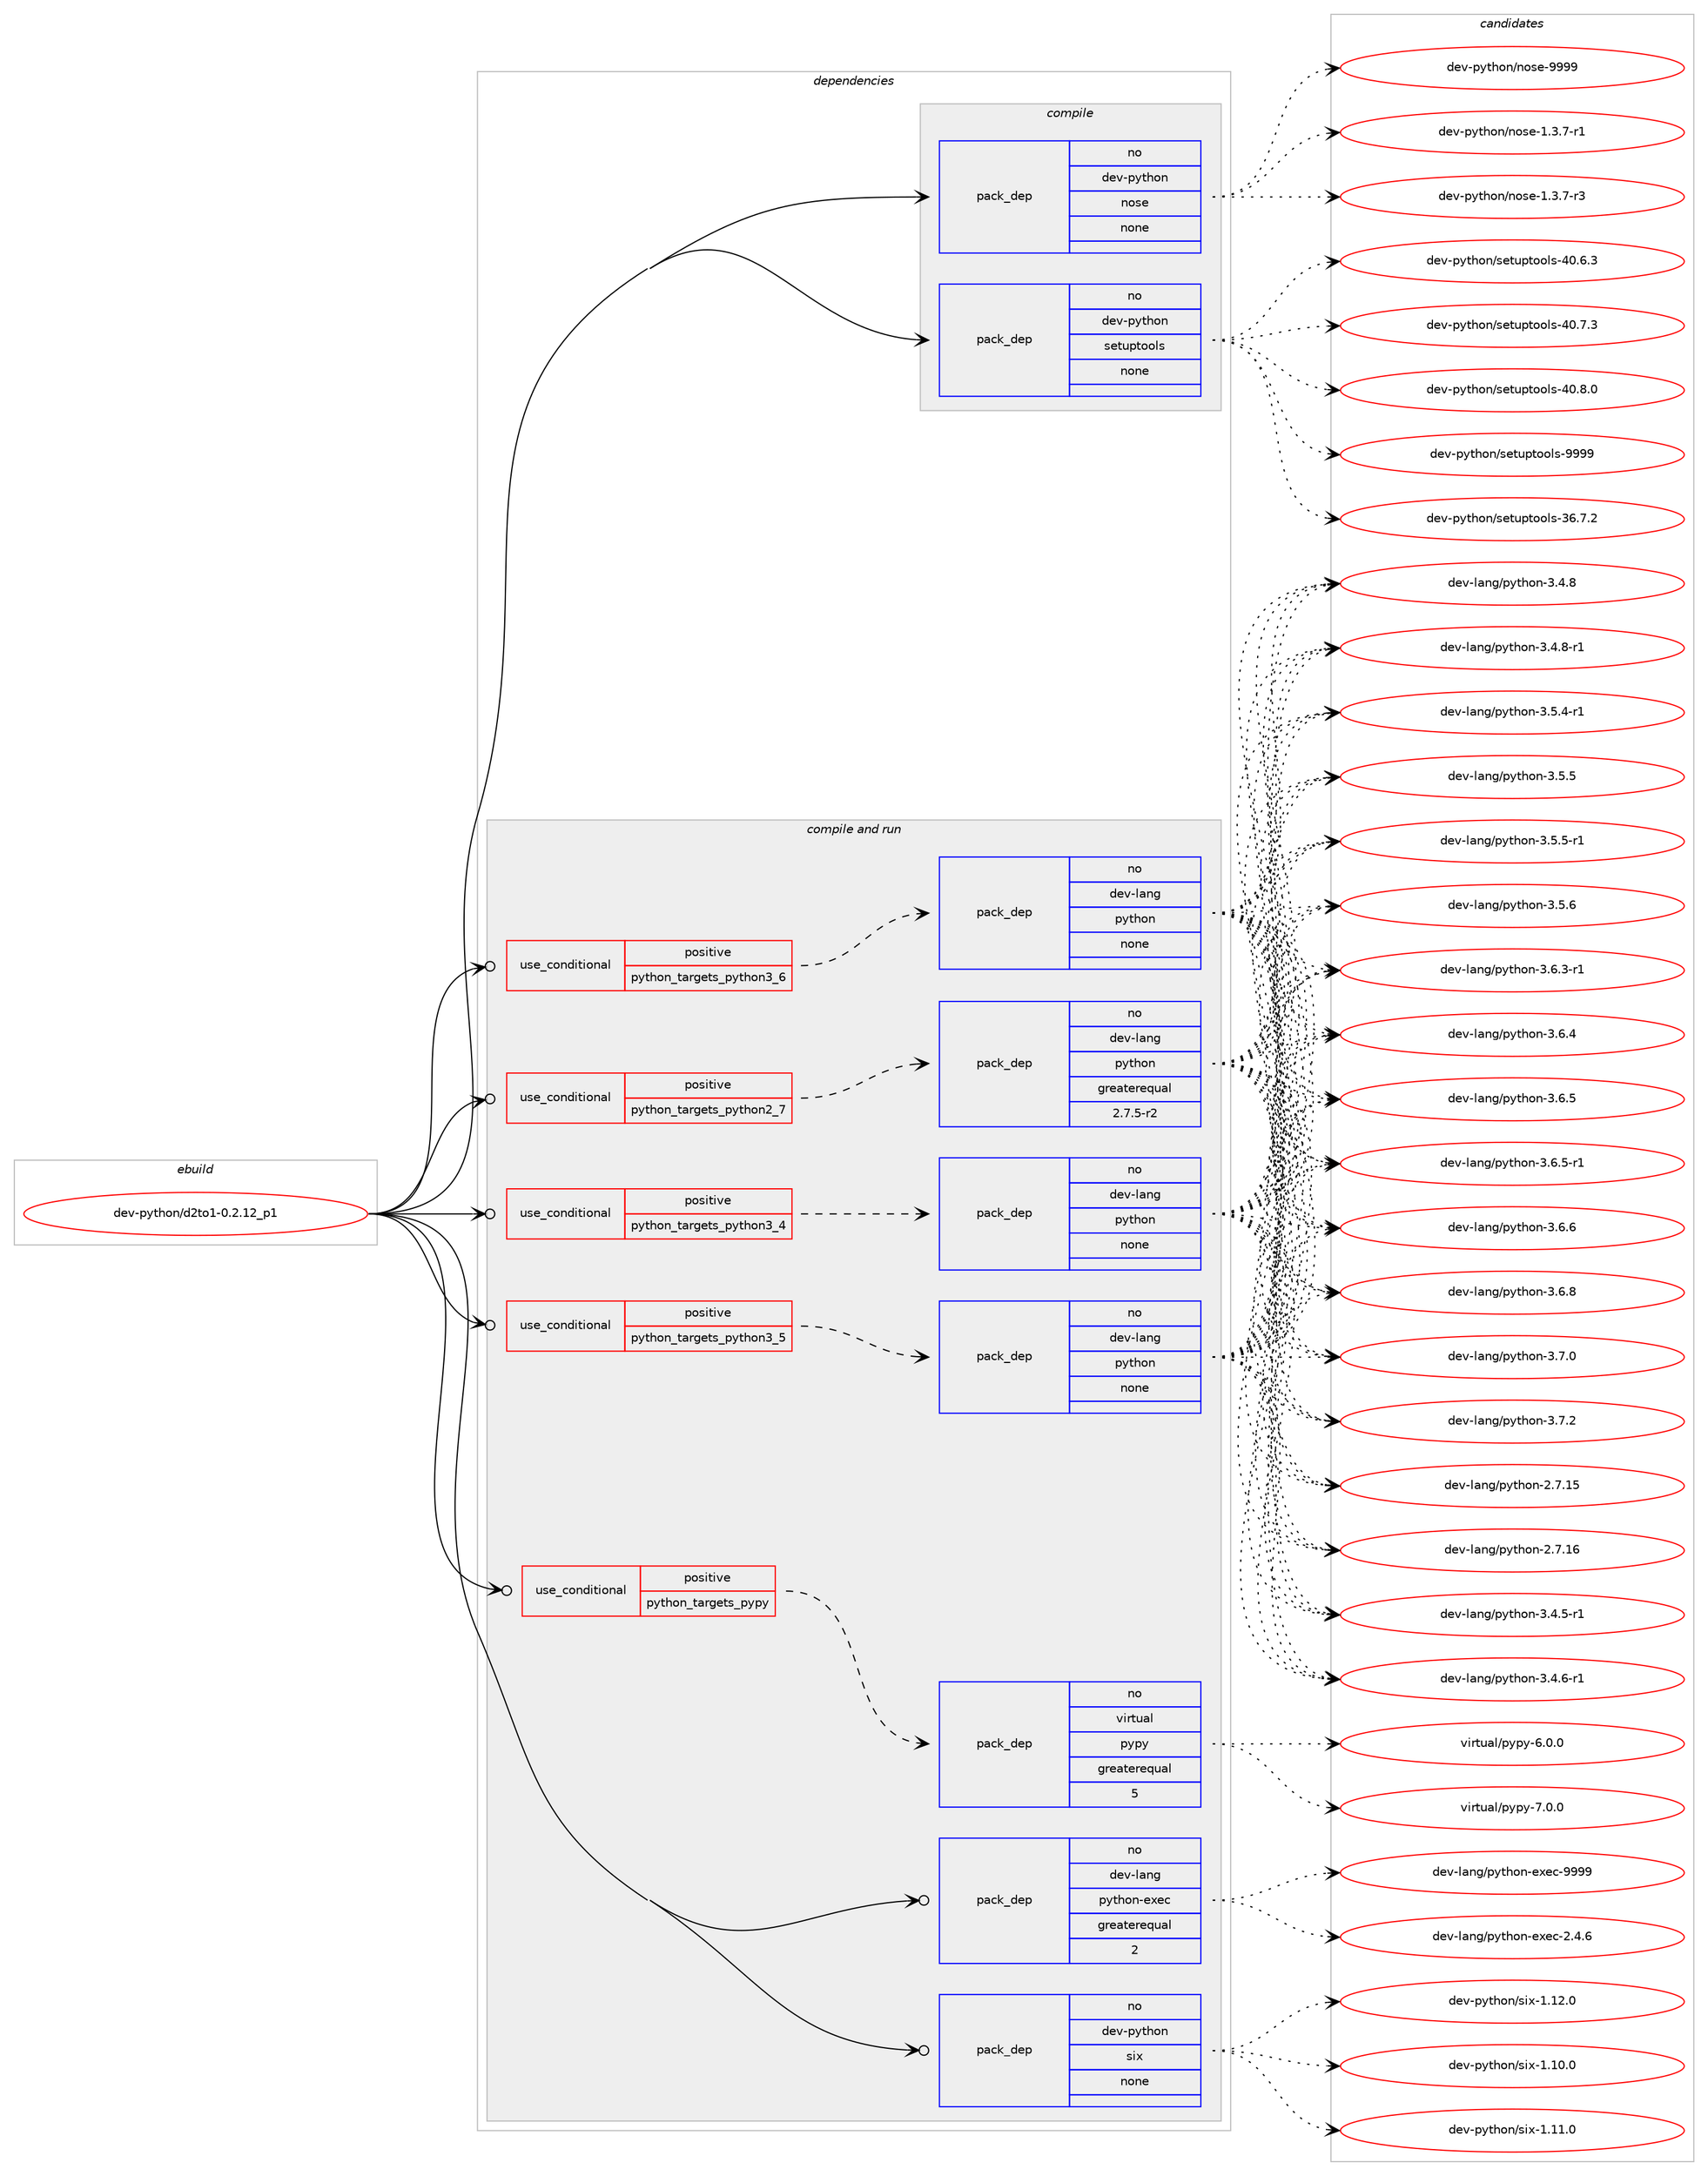 digraph prolog {

# *************
# Graph options
# *************

newrank=true;
concentrate=true;
compound=true;
graph [rankdir=LR,fontname=Helvetica,fontsize=10,ranksep=1.5];#, ranksep=2.5, nodesep=0.2];
edge  [arrowhead=vee];
node  [fontname=Helvetica,fontsize=10];

# **********
# The ebuild
# **********

subgraph cluster_leftcol {
color=gray;
rank=same;
label=<<i>ebuild</i>>;
id [label="dev-python/d2to1-0.2.12_p1", color=red, width=4, href="../dev-python/d2to1-0.2.12_p1.svg"];
}

# ****************
# The dependencies
# ****************

subgraph cluster_midcol {
color=gray;
label=<<i>dependencies</i>>;
subgraph cluster_compile {
fillcolor="#eeeeee";
style=filled;
label=<<i>compile</i>>;
subgraph pack1008887 {
dependency1405182 [label=<<TABLE BORDER="0" CELLBORDER="1" CELLSPACING="0" CELLPADDING="4" WIDTH="220"><TR><TD ROWSPAN="6" CELLPADDING="30">pack_dep</TD></TR><TR><TD WIDTH="110">no</TD></TR><TR><TD>dev-python</TD></TR><TR><TD>nose</TD></TR><TR><TD>none</TD></TR><TR><TD></TD></TR></TABLE>>, shape=none, color=blue];
}
id:e -> dependency1405182:w [weight=20,style="solid",arrowhead="vee"];
subgraph pack1008888 {
dependency1405183 [label=<<TABLE BORDER="0" CELLBORDER="1" CELLSPACING="0" CELLPADDING="4" WIDTH="220"><TR><TD ROWSPAN="6" CELLPADDING="30">pack_dep</TD></TR><TR><TD WIDTH="110">no</TD></TR><TR><TD>dev-python</TD></TR><TR><TD>setuptools</TD></TR><TR><TD>none</TD></TR><TR><TD></TD></TR></TABLE>>, shape=none, color=blue];
}
id:e -> dependency1405183:w [weight=20,style="solid",arrowhead="vee"];
}
subgraph cluster_compileandrun {
fillcolor="#eeeeee";
style=filled;
label=<<i>compile and run</i>>;
subgraph cond373050 {
dependency1405184 [label=<<TABLE BORDER="0" CELLBORDER="1" CELLSPACING="0" CELLPADDING="4"><TR><TD ROWSPAN="3" CELLPADDING="10">use_conditional</TD></TR><TR><TD>positive</TD></TR><TR><TD>python_targets_pypy</TD></TR></TABLE>>, shape=none, color=red];
subgraph pack1008889 {
dependency1405185 [label=<<TABLE BORDER="0" CELLBORDER="1" CELLSPACING="0" CELLPADDING="4" WIDTH="220"><TR><TD ROWSPAN="6" CELLPADDING="30">pack_dep</TD></TR><TR><TD WIDTH="110">no</TD></TR><TR><TD>virtual</TD></TR><TR><TD>pypy</TD></TR><TR><TD>greaterequal</TD></TR><TR><TD>5</TD></TR></TABLE>>, shape=none, color=blue];
}
dependency1405184:e -> dependency1405185:w [weight=20,style="dashed",arrowhead="vee"];
}
id:e -> dependency1405184:w [weight=20,style="solid",arrowhead="odotvee"];
subgraph cond373051 {
dependency1405186 [label=<<TABLE BORDER="0" CELLBORDER="1" CELLSPACING="0" CELLPADDING="4"><TR><TD ROWSPAN="3" CELLPADDING="10">use_conditional</TD></TR><TR><TD>positive</TD></TR><TR><TD>python_targets_python2_7</TD></TR></TABLE>>, shape=none, color=red];
subgraph pack1008890 {
dependency1405187 [label=<<TABLE BORDER="0" CELLBORDER="1" CELLSPACING="0" CELLPADDING="4" WIDTH="220"><TR><TD ROWSPAN="6" CELLPADDING="30">pack_dep</TD></TR><TR><TD WIDTH="110">no</TD></TR><TR><TD>dev-lang</TD></TR><TR><TD>python</TD></TR><TR><TD>greaterequal</TD></TR><TR><TD>2.7.5-r2</TD></TR></TABLE>>, shape=none, color=blue];
}
dependency1405186:e -> dependency1405187:w [weight=20,style="dashed",arrowhead="vee"];
}
id:e -> dependency1405186:w [weight=20,style="solid",arrowhead="odotvee"];
subgraph cond373052 {
dependency1405188 [label=<<TABLE BORDER="0" CELLBORDER="1" CELLSPACING="0" CELLPADDING="4"><TR><TD ROWSPAN="3" CELLPADDING="10">use_conditional</TD></TR><TR><TD>positive</TD></TR><TR><TD>python_targets_python3_4</TD></TR></TABLE>>, shape=none, color=red];
subgraph pack1008891 {
dependency1405189 [label=<<TABLE BORDER="0" CELLBORDER="1" CELLSPACING="0" CELLPADDING="4" WIDTH="220"><TR><TD ROWSPAN="6" CELLPADDING="30">pack_dep</TD></TR><TR><TD WIDTH="110">no</TD></TR><TR><TD>dev-lang</TD></TR><TR><TD>python</TD></TR><TR><TD>none</TD></TR><TR><TD></TD></TR></TABLE>>, shape=none, color=blue];
}
dependency1405188:e -> dependency1405189:w [weight=20,style="dashed",arrowhead="vee"];
}
id:e -> dependency1405188:w [weight=20,style="solid",arrowhead="odotvee"];
subgraph cond373053 {
dependency1405190 [label=<<TABLE BORDER="0" CELLBORDER="1" CELLSPACING="0" CELLPADDING="4"><TR><TD ROWSPAN="3" CELLPADDING="10">use_conditional</TD></TR><TR><TD>positive</TD></TR><TR><TD>python_targets_python3_5</TD></TR></TABLE>>, shape=none, color=red];
subgraph pack1008892 {
dependency1405191 [label=<<TABLE BORDER="0" CELLBORDER="1" CELLSPACING="0" CELLPADDING="4" WIDTH="220"><TR><TD ROWSPAN="6" CELLPADDING="30">pack_dep</TD></TR><TR><TD WIDTH="110">no</TD></TR><TR><TD>dev-lang</TD></TR><TR><TD>python</TD></TR><TR><TD>none</TD></TR><TR><TD></TD></TR></TABLE>>, shape=none, color=blue];
}
dependency1405190:e -> dependency1405191:w [weight=20,style="dashed",arrowhead="vee"];
}
id:e -> dependency1405190:w [weight=20,style="solid",arrowhead="odotvee"];
subgraph cond373054 {
dependency1405192 [label=<<TABLE BORDER="0" CELLBORDER="1" CELLSPACING="0" CELLPADDING="4"><TR><TD ROWSPAN="3" CELLPADDING="10">use_conditional</TD></TR><TR><TD>positive</TD></TR><TR><TD>python_targets_python3_6</TD></TR></TABLE>>, shape=none, color=red];
subgraph pack1008893 {
dependency1405193 [label=<<TABLE BORDER="0" CELLBORDER="1" CELLSPACING="0" CELLPADDING="4" WIDTH="220"><TR><TD ROWSPAN="6" CELLPADDING="30">pack_dep</TD></TR><TR><TD WIDTH="110">no</TD></TR><TR><TD>dev-lang</TD></TR><TR><TD>python</TD></TR><TR><TD>none</TD></TR><TR><TD></TD></TR></TABLE>>, shape=none, color=blue];
}
dependency1405192:e -> dependency1405193:w [weight=20,style="dashed",arrowhead="vee"];
}
id:e -> dependency1405192:w [weight=20,style="solid",arrowhead="odotvee"];
subgraph pack1008894 {
dependency1405194 [label=<<TABLE BORDER="0" CELLBORDER="1" CELLSPACING="0" CELLPADDING="4" WIDTH="220"><TR><TD ROWSPAN="6" CELLPADDING="30">pack_dep</TD></TR><TR><TD WIDTH="110">no</TD></TR><TR><TD>dev-lang</TD></TR><TR><TD>python-exec</TD></TR><TR><TD>greaterequal</TD></TR><TR><TD>2</TD></TR></TABLE>>, shape=none, color=blue];
}
id:e -> dependency1405194:w [weight=20,style="solid",arrowhead="odotvee"];
subgraph pack1008895 {
dependency1405195 [label=<<TABLE BORDER="0" CELLBORDER="1" CELLSPACING="0" CELLPADDING="4" WIDTH="220"><TR><TD ROWSPAN="6" CELLPADDING="30">pack_dep</TD></TR><TR><TD WIDTH="110">no</TD></TR><TR><TD>dev-python</TD></TR><TR><TD>six</TD></TR><TR><TD>none</TD></TR><TR><TD></TD></TR></TABLE>>, shape=none, color=blue];
}
id:e -> dependency1405195:w [weight=20,style="solid",arrowhead="odotvee"];
}
subgraph cluster_run {
fillcolor="#eeeeee";
style=filled;
label=<<i>run</i>>;
}
}

# **************
# The candidates
# **************

subgraph cluster_choices {
rank=same;
color=gray;
label=<<i>candidates</i>>;

subgraph choice1008887 {
color=black;
nodesep=1;
choice10010111845112121116104111110471101111151014549465146554511449 [label="dev-python/nose-1.3.7-r1", color=red, width=4,href="../dev-python/nose-1.3.7-r1.svg"];
choice10010111845112121116104111110471101111151014549465146554511451 [label="dev-python/nose-1.3.7-r3", color=red, width=4,href="../dev-python/nose-1.3.7-r3.svg"];
choice10010111845112121116104111110471101111151014557575757 [label="dev-python/nose-9999", color=red, width=4,href="../dev-python/nose-9999.svg"];
dependency1405182:e -> choice10010111845112121116104111110471101111151014549465146554511449:w [style=dotted,weight="100"];
dependency1405182:e -> choice10010111845112121116104111110471101111151014549465146554511451:w [style=dotted,weight="100"];
dependency1405182:e -> choice10010111845112121116104111110471101111151014557575757:w [style=dotted,weight="100"];
}
subgraph choice1008888 {
color=black;
nodesep=1;
choice100101118451121211161041111104711510111611711211611111110811545515446554650 [label="dev-python/setuptools-36.7.2", color=red, width=4,href="../dev-python/setuptools-36.7.2.svg"];
choice100101118451121211161041111104711510111611711211611111110811545524846544651 [label="dev-python/setuptools-40.6.3", color=red, width=4,href="../dev-python/setuptools-40.6.3.svg"];
choice100101118451121211161041111104711510111611711211611111110811545524846554651 [label="dev-python/setuptools-40.7.3", color=red, width=4,href="../dev-python/setuptools-40.7.3.svg"];
choice100101118451121211161041111104711510111611711211611111110811545524846564648 [label="dev-python/setuptools-40.8.0", color=red, width=4,href="../dev-python/setuptools-40.8.0.svg"];
choice10010111845112121116104111110471151011161171121161111111081154557575757 [label="dev-python/setuptools-9999", color=red, width=4,href="../dev-python/setuptools-9999.svg"];
dependency1405183:e -> choice100101118451121211161041111104711510111611711211611111110811545515446554650:w [style=dotted,weight="100"];
dependency1405183:e -> choice100101118451121211161041111104711510111611711211611111110811545524846544651:w [style=dotted,weight="100"];
dependency1405183:e -> choice100101118451121211161041111104711510111611711211611111110811545524846554651:w [style=dotted,weight="100"];
dependency1405183:e -> choice100101118451121211161041111104711510111611711211611111110811545524846564648:w [style=dotted,weight="100"];
dependency1405183:e -> choice10010111845112121116104111110471151011161171121161111111081154557575757:w [style=dotted,weight="100"];
}
subgraph choice1008889 {
color=black;
nodesep=1;
choice1181051141161179710847112121112121455446484648 [label="virtual/pypy-6.0.0", color=red, width=4,href="../virtual/pypy-6.0.0.svg"];
choice1181051141161179710847112121112121455546484648 [label="virtual/pypy-7.0.0", color=red, width=4,href="../virtual/pypy-7.0.0.svg"];
dependency1405185:e -> choice1181051141161179710847112121112121455446484648:w [style=dotted,weight="100"];
dependency1405185:e -> choice1181051141161179710847112121112121455546484648:w [style=dotted,weight="100"];
}
subgraph choice1008890 {
color=black;
nodesep=1;
choice10010111845108971101034711212111610411111045504655464953 [label="dev-lang/python-2.7.15", color=red, width=4,href="../dev-lang/python-2.7.15.svg"];
choice10010111845108971101034711212111610411111045504655464954 [label="dev-lang/python-2.7.16", color=red, width=4,href="../dev-lang/python-2.7.16.svg"];
choice1001011184510897110103471121211161041111104551465246534511449 [label="dev-lang/python-3.4.5-r1", color=red, width=4,href="../dev-lang/python-3.4.5-r1.svg"];
choice1001011184510897110103471121211161041111104551465246544511449 [label="dev-lang/python-3.4.6-r1", color=red, width=4,href="../dev-lang/python-3.4.6-r1.svg"];
choice100101118451089711010347112121116104111110455146524656 [label="dev-lang/python-3.4.8", color=red, width=4,href="../dev-lang/python-3.4.8.svg"];
choice1001011184510897110103471121211161041111104551465246564511449 [label="dev-lang/python-3.4.8-r1", color=red, width=4,href="../dev-lang/python-3.4.8-r1.svg"];
choice1001011184510897110103471121211161041111104551465346524511449 [label="dev-lang/python-3.5.4-r1", color=red, width=4,href="../dev-lang/python-3.5.4-r1.svg"];
choice100101118451089711010347112121116104111110455146534653 [label="dev-lang/python-3.5.5", color=red, width=4,href="../dev-lang/python-3.5.5.svg"];
choice1001011184510897110103471121211161041111104551465346534511449 [label="dev-lang/python-3.5.5-r1", color=red, width=4,href="../dev-lang/python-3.5.5-r1.svg"];
choice100101118451089711010347112121116104111110455146534654 [label="dev-lang/python-3.5.6", color=red, width=4,href="../dev-lang/python-3.5.6.svg"];
choice1001011184510897110103471121211161041111104551465446514511449 [label="dev-lang/python-3.6.3-r1", color=red, width=4,href="../dev-lang/python-3.6.3-r1.svg"];
choice100101118451089711010347112121116104111110455146544652 [label="dev-lang/python-3.6.4", color=red, width=4,href="../dev-lang/python-3.6.4.svg"];
choice100101118451089711010347112121116104111110455146544653 [label="dev-lang/python-3.6.5", color=red, width=4,href="../dev-lang/python-3.6.5.svg"];
choice1001011184510897110103471121211161041111104551465446534511449 [label="dev-lang/python-3.6.5-r1", color=red, width=4,href="../dev-lang/python-3.6.5-r1.svg"];
choice100101118451089711010347112121116104111110455146544654 [label="dev-lang/python-3.6.6", color=red, width=4,href="../dev-lang/python-3.6.6.svg"];
choice100101118451089711010347112121116104111110455146544656 [label="dev-lang/python-3.6.8", color=red, width=4,href="../dev-lang/python-3.6.8.svg"];
choice100101118451089711010347112121116104111110455146554648 [label="dev-lang/python-3.7.0", color=red, width=4,href="../dev-lang/python-3.7.0.svg"];
choice100101118451089711010347112121116104111110455146554650 [label="dev-lang/python-3.7.2", color=red, width=4,href="../dev-lang/python-3.7.2.svg"];
dependency1405187:e -> choice10010111845108971101034711212111610411111045504655464953:w [style=dotted,weight="100"];
dependency1405187:e -> choice10010111845108971101034711212111610411111045504655464954:w [style=dotted,weight="100"];
dependency1405187:e -> choice1001011184510897110103471121211161041111104551465246534511449:w [style=dotted,weight="100"];
dependency1405187:e -> choice1001011184510897110103471121211161041111104551465246544511449:w [style=dotted,weight="100"];
dependency1405187:e -> choice100101118451089711010347112121116104111110455146524656:w [style=dotted,weight="100"];
dependency1405187:e -> choice1001011184510897110103471121211161041111104551465246564511449:w [style=dotted,weight="100"];
dependency1405187:e -> choice1001011184510897110103471121211161041111104551465346524511449:w [style=dotted,weight="100"];
dependency1405187:e -> choice100101118451089711010347112121116104111110455146534653:w [style=dotted,weight="100"];
dependency1405187:e -> choice1001011184510897110103471121211161041111104551465346534511449:w [style=dotted,weight="100"];
dependency1405187:e -> choice100101118451089711010347112121116104111110455146534654:w [style=dotted,weight="100"];
dependency1405187:e -> choice1001011184510897110103471121211161041111104551465446514511449:w [style=dotted,weight="100"];
dependency1405187:e -> choice100101118451089711010347112121116104111110455146544652:w [style=dotted,weight="100"];
dependency1405187:e -> choice100101118451089711010347112121116104111110455146544653:w [style=dotted,weight="100"];
dependency1405187:e -> choice1001011184510897110103471121211161041111104551465446534511449:w [style=dotted,weight="100"];
dependency1405187:e -> choice100101118451089711010347112121116104111110455146544654:w [style=dotted,weight="100"];
dependency1405187:e -> choice100101118451089711010347112121116104111110455146544656:w [style=dotted,weight="100"];
dependency1405187:e -> choice100101118451089711010347112121116104111110455146554648:w [style=dotted,weight="100"];
dependency1405187:e -> choice100101118451089711010347112121116104111110455146554650:w [style=dotted,weight="100"];
}
subgraph choice1008891 {
color=black;
nodesep=1;
choice10010111845108971101034711212111610411111045504655464953 [label="dev-lang/python-2.7.15", color=red, width=4,href="../dev-lang/python-2.7.15.svg"];
choice10010111845108971101034711212111610411111045504655464954 [label="dev-lang/python-2.7.16", color=red, width=4,href="../dev-lang/python-2.7.16.svg"];
choice1001011184510897110103471121211161041111104551465246534511449 [label="dev-lang/python-3.4.5-r1", color=red, width=4,href="../dev-lang/python-3.4.5-r1.svg"];
choice1001011184510897110103471121211161041111104551465246544511449 [label="dev-lang/python-3.4.6-r1", color=red, width=4,href="../dev-lang/python-3.4.6-r1.svg"];
choice100101118451089711010347112121116104111110455146524656 [label="dev-lang/python-3.4.8", color=red, width=4,href="../dev-lang/python-3.4.8.svg"];
choice1001011184510897110103471121211161041111104551465246564511449 [label="dev-lang/python-3.4.8-r1", color=red, width=4,href="../dev-lang/python-3.4.8-r1.svg"];
choice1001011184510897110103471121211161041111104551465346524511449 [label="dev-lang/python-3.5.4-r1", color=red, width=4,href="../dev-lang/python-3.5.4-r1.svg"];
choice100101118451089711010347112121116104111110455146534653 [label="dev-lang/python-3.5.5", color=red, width=4,href="../dev-lang/python-3.5.5.svg"];
choice1001011184510897110103471121211161041111104551465346534511449 [label="dev-lang/python-3.5.5-r1", color=red, width=4,href="../dev-lang/python-3.5.5-r1.svg"];
choice100101118451089711010347112121116104111110455146534654 [label="dev-lang/python-3.5.6", color=red, width=4,href="../dev-lang/python-3.5.6.svg"];
choice1001011184510897110103471121211161041111104551465446514511449 [label="dev-lang/python-3.6.3-r1", color=red, width=4,href="../dev-lang/python-3.6.3-r1.svg"];
choice100101118451089711010347112121116104111110455146544652 [label="dev-lang/python-3.6.4", color=red, width=4,href="../dev-lang/python-3.6.4.svg"];
choice100101118451089711010347112121116104111110455146544653 [label="dev-lang/python-3.6.5", color=red, width=4,href="../dev-lang/python-3.6.5.svg"];
choice1001011184510897110103471121211161041111104551465446534511449 [label="dev-lang/python-3.6.5-r1", color=red, width=4,href="../dev-lang/python-3.6.5-r1.svg"];
choice100101118451089711010347112121116104111110455146544654 [label="dev-lang/python-3.6.6", color=red, width=4,href="../dev-lang/python-3.6.6.svg"];
choice100101118451089711010347112121116104111110455146544656 [label="dev-lang/python-3.6.8", color=red, width=4,href="../dev-lang/python-3.6.8.svg"];
choice100101118451089711010347112121116104111110455146554648 [label="dev-lang/python-3.7.0", color=red, width=4,href="../dev-lang/python-3.7.0.svg"];
choice100101118451089711010347112121116104111110455146554650 [label="dev-lang/python-3.7.2", color=red, width=4,href="../dev-lang/python-3.7.2.svg"];
dependency1405189:e -> choice10010111845108971101034711212111610411111045504655464953:w [style=dotted,weight="100"];
dependency1405189:e -> choice10010111845108971101034711212111610411111045504655464954:w [style=dotted,weight="100"];
dependency1405189:e -> choice1001011184510897110103471121211161041111104551465246534511449:w [style=dotted,weight="100"];
dependency1405189:e -> choice1001011184510897110103471121211161041111104551465246544511449:w [style=dotted,weight="100"];
dependency1405189:e -> choice100101118451089711010347112121116104111110455146524656:w [style=dotted,weight="100"];
dependency1405189:e -> choice1001011184510897110103471121211161041111104551465246564511449:w [style=dotted,weight="100"];
dependency1405189:e -> choice1001011184510897110103471121211161041111104551465346524511449:w [style=dotted,weight="100"];
dependency1405189:e -> choice100101118451089711010347112121116104111110455146534653:w [style=dotted,weight="100"];
dependency1405189:e -> choice1001011184510897110103471121211161041111104551465346534511449:w [style=dotted,weight="100"];
dependency1405189:e -> choice100101118451089711010347112121116104111110455146534654:w [style=dotted,weight="100"];
dependency1405189:e -> choice1001011184510897110103471121211161041111104551465446514511449:w [style=dotted,weight="100"];
dependency1405189:e -> choice100101118451089711010347112121116104111110455146544652:w [style=dotted,weight="100"];
dependency1405189:e -> choice100101118451089711010347112121116104111110455146544653:w [style=dotted,weight="100"];
dependency1405189:e -> choice1001011184510897110103471121211161041111104551465446534511449:w [style=dotted,weight="100"];
dependency1405189:e -> choice100101118451089711010347112121116104111110455146544654:w [style=dotted,weight="100"];
dependency1405189:e -> choice100101118451089711010347112121116104111110455146544656:w [style=dotted,weight="100"];
dependency1405189:e -> choice100101118451089711010347112121116104111110455146554648:w [style=dotted,weight="100"];
dependency1405189:e -> choice100101118451089711010347112121116104111110455146554650:w [style=dotted,weight="100"];
}
subgraph choice1008892 {
color=black;
nodesep=1;
choice10010111845108971101034711212111610411111045504655464953 [label="dev-lang/python-2.7.15", color=red, width=4,href="../dev-lang/python-2.7.15.svg"];
choice10010111845108971101034711212111610411111045504655464954 [label="dev-lang/python-2.7.16", color=red, width=4,href="../dev-lang/python-2.7.16.svg"];
choice1001011184510897110103471121211161041111104551465246534511449 [label="dev-lang/python-3.4.5-r1", color=red, width=4,href="../dev-lang/python-3.4.5-r1.svg"];
choice1001011184510897110103471121211161041111104551465246544511449 [label="dev-lang/python-3.4.6-r1", color=red, width=4,href="../dev-lang/python-3.4.6-r1.svg"];
choice100101118451089711010347112121116104111110455146524656 [label="dev-lang/python-3.4.8", color=red, width=4,href="../dev-lang/python-3.4.8.svg"];
choice1001011184510897110103471121211161041111104551465246564511449 [label="dev-lang/python-3.4.8-r1", color=red, width=4,href="../dev-lang/python-3.4.8-r1.svg"];
choice1001011184510897110103471121211161041111104551465346524511449 [label="dev-lang/python-3.5.4-r1", color=red, width=4,href="../dev-lang/python-3.5.4-r1.svg"];
choice100101118451089711010347112121116104111110455146534653 [label="dev-lang/python-3.5.5", color=red, width=4,href="../dev-lang/python-3.5.5.svg"];
choice1001011184510897110103471121211161041111104551465346534511449 [label="dev-lang/python-3.5.5-r1", color=red, width=4,href="../dev-lang/python-3.5.5-r1.svg"];
choice100101118451089711010347112121116104111110455146534654 [label="dev-lang/python-3.5.6", color=red, width=4,href="../dev-lang/python-3.5.6.svg"];
choice1001011184510897110103471121211161041111104551465446514511449 [label="dev-lang/python-3.6.3-r1", color=red, width=4,href="../dev-lang/python-3.6.3-r1.svg"];
choice100101118451089711010347112121116104111110455146544652 [label="dev-lang/python-3.6.4", color=red, width=4,href="../dev-lang/python-3.6.4.svg"];
choice100101118451089711010347112121116104111110455146544653 [label="dev-lang/python-3.6.5", color=red, width=4,href="../dev-lang/python-3.6.5.svg"];
choice1001011184510897110103471121211161041111104551465446534511449 [label="dev-lang/python-3.6.5-r1", color=red, width=4,href="../dev-lang/python-3.6.5-r1.svg"];
choice100101118451089711010347112121116104111110455146544654 [label="dev-lang/python-3.6.6", color=red, width=4,href="../dev-lang/python-3.6.6.svg"];
choice100101118451089711010347112121116104111110455146544656 [label="dev-lang/python-3.6.8", color=red, width=4,href="../dev-lang/python-3.6.8.svg"];
choice100101118451089711010347112121116104111110455146554648 [label="dev-lang/python-3.7.0", color=red, width=4,href="../dev-lang/python-3.7.0.svg"];
choice100101118451089711010347112121116104111110455146554650 [label="dev-lang/python-3.7.2", color=red, width=4,href="../dev-lang/python-3.7.2.svg"];
dependency1405191:e -> choice10010111845108971101034711212111610411111045504655464953:w [style=dotted,weight="100"];
dependency1405191:e -> choice10010111845108971101034711212111610411111045504655464954:w [style=dotted,weight="100"];
dependency1405191:e -> choice1001011184510897110103471121211161041111104551465246534511449:w [style=dotted,weight="100"];
dependency1405191:e -> choice1001011184510897110103471121211161041111104551465246544511449:w [style=dotted,weight="100"];
dependency1405191:e -> choice100101118451089711010347112121116104111110455146524656:w [style=dotted,weight="100"];
dependency1405191:e -> choice1001011184510897110103471121211161041111104551465246564511449:w [style=dotted,weight="100"];
dependency1405191:e -> choice1001011184510897110103471121211161041111104551465346524511449:w [style=dotted,weight="100"];
dependency1405191:e -> choice100101118451089711010347112121116104111110455146534653:w [style=dotted,weight="100"];
dependency1405191:e -> choice1001011184510897110103471121211161041111104551465346534511449:w [style=dotted,weight="100"];
dependency1405191:e -> choice100101118451089711010347112121116104111110455146534654:w [style=dotted,weight="100"];
dependency1405191:e -> choice1001011184510897110103471121211161041111104551465446514511449:w [style=dotted,weight="100"];
dependency1405191:e -> choice100101118451089711010347112121116104111110455146544652:w [style=dotted,weight="100"];
dependency1405191:e -> choice100101118451089711010347112121116104111110455146544653:w [style=dotted,weight="100"];
dependency1405191:e -> choice1001011184510897110103471121211161041111104551465446534511449:w [style=dotted,weight="100"];
dependency1405191:e -> choice100101118451089711010347112121116104111110455146544654:w [style=dotted,weight="100"];
dependency1405191:e -> choice100101118451089711010347112121116104111110455146544656:w [style=dotted,weight="100"];
dependency1405191:e -> choice100101118451089711010347112121116104111110455146554648:w [style=dotted,weight="100"];
dependency1405191:e -> choice100101118451089711010347112121116104111110455146554650:w [style=dotted,weight="100"];
}
subgraph choice1008893 {
color=black;
nodesep=1;
choice10010111845108971101034711212111610411111045504655464953 [label="dev-lang/python-2.7.15", color=red, width=4,href="../dev-lang/python-2.7.15.svg"];
choice10010111845108971101034711212111610411111045504655464954 [label="dev-lang/python-2.7.16", color=red, width=4,href="../dev-lang/python-2.7.16.svg"];
choice1001011184510897110103471121211161041111104551465246534511449 [label="dev-lang/python-3.4.5-r1", color=red, width=4,href="../dev-lang/python-3.4.5-r1.svg"];
choice1001011184510897110103471121211161041111104551465246544511449 [label="dev-lang/python-3.4.6-r1", color=red, width=4,href="../dev-lang/python-3.4.6-r1.svg"];
choice100101118451089711010347112121116104111110455146524656 [label="dev-lang/python-3.4.8", color=red, width=4,href="../dev-lang/python-3.4.8.svg"];
choice1001011184510897110103471121211161041111104551465246564511449 [label="dev-lang/python-3.4.8-r1", color=red, width=4,href="../dev-lang/python-3.4.8-r1.svg"];
choice1001011184510897110103471121211161041111104551465346524511449 [label="dev-lang/python-3.5.4-r1", color=red, width=4,href="../dev-lang/python-3.5.4-r1.svg"];
choice100101118451089711010347112121116104111110455146534653 [label="dev-lang/python-3.5.5", color=red, width=4,href="../dev-lang/python-3.5.5.svg"];
choice1001011184510897110103471121211161041111104551465346534511449 [label="dev-lang/python-3.5.5-r1", color=red, width=4,href="../dev-lang/python-3.5.5-r1.svg"];
choice100101118451089711010347112121116104111110455146534654 [label="dev-lang/python-3.5.6", color=red, width=4,href="../dev-lang/python-3.5.6.svg"];
choice1001011184510897110103471121211161041111104551465446514511449 [label="dev-lang/python-3.6.3-r1", color=red, width=4,href="../dev-lang/python-3.6.3-r1.svg"];
choice100101118451089711010347112121116104111110455146544652 [label="dev-lang/python-3.6.4", color=red, width=4,href="../dev-lang/python-3.6.4.svg"];
choice100101118451089711010347112121116104111110455146544653 [label="dev-lang/python-3.6.5", color=red, width=4,href="../dev-lang/python-3.6.5.svg"];
choice1001011184510897110103471121211161041111104551465446534511449 [label="dev-lang/python-3.6.5-r1", color=red, width=4,href="../dev-lang/python-3.6.5-r1.svg"];
choice100101118451089711010347112121116104111110455146544654 [label="dev-lang/python-3.6.6", color=red, width=4,href="../dev-lang/python-3.6.6.svg"];
choice100101118451089711010347112121116104111110455146544656 [label="dev-lang/python-3.6.8", color=red, width=4,href="../dev-lang/python-3.6.8.svg"];
choice100101118451089711010347112121116104111110455146554648 [label="dev-lang/python-3.7.0", color=red, width=4,href="../dev-lang/python-3.7.0.svg"];
choice100101118451089711010347112121116104111110455146554650 [label="dev-lang/python-3.7.2", color=red, width=4,href="../dev-lang/python-3.7.2.svg"];
dependency1405193:e -> choice10010111845108971101034711212111610411111045504655464953:w [style=dotted,weight="100"];
dependency1405193:e -> choice10010111845108971101034711212111610411111045504655464954:w [style=dotted,weight="100"];
dependency1405193:e -> choice1001011184510897110103471121211161041111104551465246534511449:w [style=dotted,weight="100"];
dependency1405193:e -> choice1001011184510897110103471121211161041111104551465246544511449:w [style=dotted,weight="100"];
dependency1405193:e -> choice100101118451089711010347112121116104111110455146524656:w [style=dotted,weight="100"];
dependency1405193:e -> choice1001011184510897110103471121211161041111104551465246564511449:w [style=dotted,weight="100"];
dependency1405193:e -> choice1001011184510897110103471121211161041111104551465346524511449:w [style=dotted,weight="100"];
dependency1405193:e -> choice100101118451089711010347112121116104111110455146534653:w [style=dotted,weight="100"];
dependency1405193:e -> choice1001011184510897110103471121211161041111104551465346534511449:w [style=dotted,weight="100"];
dependency1405193:e -> choice100101118451089711010347112121116104111110455146534654:w [style=dotted,weight="100"];
dependency1405193:e -> choice1001011184510897110103471121211161041111104551465446514511449:w [style=dotted,weight="100"];
dependency1405193:e -> choice100101118451089711010347112121116104111110455146544652:w [style=dotted,weight="100"];
dependency1405193:e -> choice100101118451089711010347112121116104111110455146544653:w [style=dotted,weight="100"];
dependency1405193:e -> choice1001011184510897110103471121211161041111104551465446534511449:w [style=dotted,weight="100"];
dependency1405193:e -> choice100101118451089711010347112121116104111110455146544654:w [style=dotted,weight="100"];
dependency1405193:e -> choice100101118451089711010347112121116104111110455146544656:w [style=dotted,weight="100"];
dependency1405193:e -> choice100101118451089711010347112121116104111110455146554648:w [style=dotted,weight="100"];
dependency1405193:e -> choice100101118451089711010347112121116104111110455146554650:w [style=dotted,weight="100"];
}
subgraph choice1008894 {
color=black;
nodesep=1;
choice1001011184510897110103471121211161041111104510112010199455046524654 [label="dev-lang/python-exec-2.4.6", color=red, width=4,href="../dev-lang/python-exec-2.4.6.svg"];
choice10010111845108971101034711212111610411111045101120101994557575757 [label="dev-lang/python-exec-9999", color=red, width=4,href="../dev-lang/python-exec-9999.svg"];
dependency1405194:e -> choice1001011184510897110103471121211161041111104510112010199455046524654:w [style=dotted,weight="100"];
dependency1405194:e -> choice10010111845108971101034711212111610411111045101120101994557575757:w [style=dotted,weight="100"];
}
subgraph choice1008895 {
color=black;
nodesep=1;
choice100101118451121211161041111104711510512045494649484648 [label="dev-python/six-1.10.0", color=red, width=4,href="../dev-python/six-1.10.0.svg"];
choice100101118451121211161041111104711510512045494649494648 [label="dev-python/six-1.11.0", color=red, width=4,href="../dev-python/six-1.11.0.svg"];
choice100101118451121211161041111104711510512045494649504648 [label="dev-python/six-1.12.0", color=red, width=4,href="../dev-python/six-1.12.0.svg"];
dependency1405195:e -> choice100101118451121211161041111104711510512045494649484648:w [style=dotted,weight="100"];
dependency1405195:e -> choice100101118451121211161041111104711510512045494649494648:w [style=dotted,weight="100"];
dependency1405195:e -> choice100101118451121211161041111104711510512045494649504648:w [style=dotted,weight="100"];
}
}

}
